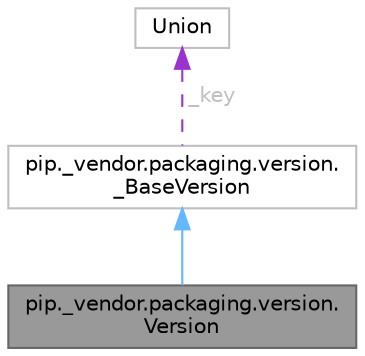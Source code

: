 digraph "pip._vendor.packaging.version.Version"
{
 // LATEX_PDF_SIZE
  bgcolor="transparent";
  edge [fontname=Helvetica,fontsize=10,labelfontname=Helvetica,labelfontsize=10];
  node [fontname=Helvetica,fontsize=10,shape=box,height=0.2,width=0.4];
  Node1 [id="Node000001",label="pip._vendor.packaging.version.\lVersion",height=0.2,width=0.4,color="gray40", fillcolor="grey60", style="filled", fontcolor="black",tooltip=" "];
  Node2 -> Node1 [id="edge3_Node000001_Node000002",dir="back",color="steelblue1",style="solid",tooltip=" "];
  Node2 [id="Node000002",label="pip._vendor.packaging.version.\l_BaseVersion",height=0.2,width=0.4,color="grey75", fillcolor="white", style="filled",URL="$db/d6f/classpip_1_1__vendor_1_1packaging_1_1version_1_1__BaseVersion.html",tooltip=" "];
  Node3 -> Node2 [id="edge4_Node000002_Node000003",dir="back",color="darkorchid3",style="dashed",tooltip=" ",label=" _key",fontcolor="grey" ];
  Node3 [id="Node000003",label="Union",height=0.2,width=0.4,color="grey75", fillcolor="white", style="filled",tooltip=" "];
}
